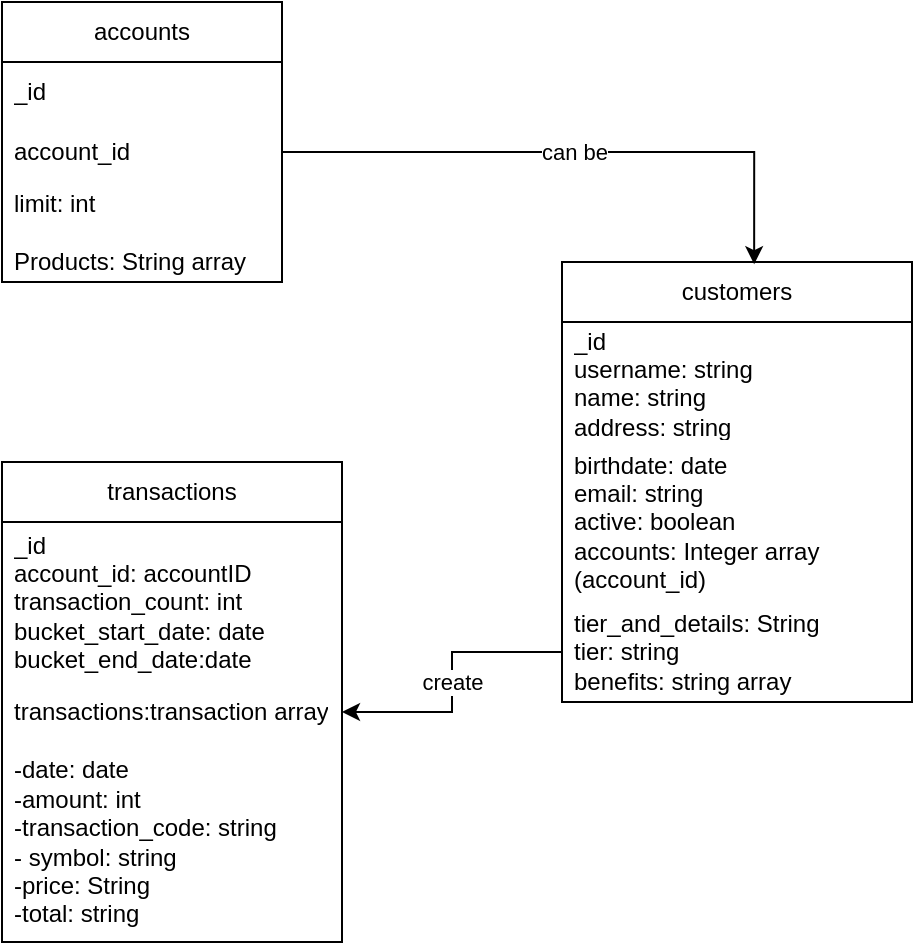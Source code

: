 <mxfile version="21.1.7" type="github">
  <diagram name="Page-1" id="JsBpz2cFHgaMmNJ-yMkI">
    <mxGraphModel dx="833" dy="786" grid="1" gridSize="10" guides="1" tooltips="1" connect="1" arrows="1" fold="1" page="1" pageScale="1" pageWidth="850" pageHeight="1100" math="0" shadow="0">
      <root>
        <mxCell id="0" />
        <mxCell id="1" parent="0" />
        <mxCell id="WnR44OZVttVRIEhPfZe7-2" value="customers" style="swimlane;fontStyle=0;childLayout=stackLayout;horizontal=1;startSize=30;horizontalStack=0;resizeParent=1;resizeParentMax=0;resizeLast=0;collapsible=1;marginBottom=0;whiteSpace=wrap;html=1;" vertex="1" parent="1">
          <mxGeometry x="410" y="420" width="175" height="220" as="geometry" />
        </mxCell>
        <mxCell id="WnR44OZVttVRIEhPfZe7-3" value="_id&lt;br&gt;username: string&lt;br&gt;name: string&lt;br&gt;address: string&lt;br&gt;&lt;br&gt;" style="text;strokeColor=none;fillColor=none;align=left;verticalAlign=middle;spacingLeft=4;spacingRight=4;overflow=hidden;points=[[0,0.5],[1,0.5]];portConstraint=eastwest;rotatable=0;whiteSpace=wrap;html=1;" vertex="1" parent="WnR44OZVttVRIEhPfZe7-2">
          <mxGeometry y="30" width="175" height="60" as="geometry" />
        </mxCell>
        <mxCell id="WnR44OZVttVRIEhPfZe7-4" value="birthdate: date&lt;br&gt;email: string&lt;br&gt;active: boolean&lt;br&gt;accounts: Integer array (account_id)" style="text;strokeColor=none;fillColor=none;align=left;verticalAlign=middle;spacingLeft=4;spacingRight=4;overflow=hidden;points=[[0,0.5],[1,0.5]];portConstraint=eastwest;rotatable=0;whiteSpace=wrap;html=1;" vertex="1" parent="WnR44OZVttVRIEhPfZe7-2">
          <mxGeometry y="90" width="175" height="80" as="geometry" />
        </mxCell>
        <mxCell id="WnR44OZVttVRIEhPfZe7-5" value="tier_and_details: String&lt;br&gt;tier: string&lt;br&gt;benefits: string array" style="text;strokeColor=none;fillColor=none;align=left;verticalAlign=middle;spacingLeft=4;spacingRight=4;overflow=hidden;points=[[0,0.5],[1,0.5]];portConstraint=eastwest;rotatable=0;whiteSpace=wrap;html=1;" vertex="1" parent="WnR44OZVttVRIEhPfZe7-2">
          <mxGeometry y="170" width="175" height="50" as="geometry" />
        </mxCell>
        <mxCell id="WnR44OZVttVRIEhPfZe7-6" value="accounts" style="swimlane;fontStyle=0;childLayout=stackLayout;horizontal=1;startSize=30;horizontalStack=0;resizeParent=1;resizeParentMax=0;resizeLast=0;collapsible=1;marginBottom=0;whiteSpace=wrap;html=1;" vertex="1" parent="1">
          <mxGeometry x="130" y="290" width="140" height="140" as="geometry" />
        </mxCell>
        <mxCell id="WnR44OZVttVRIEhPfZe7-7" value="_id" style="text;strokeColor=none;fillColor=none;align=left;verticalAlign=middle;spacingLeft=4;spacingRight=4;overflow=hidden;points=[[0,0.5],[1,0.5]];portConstraint=eastwest;rotatable=0;whiteSpace=wrap;html=1;" vertex="1" parent="WnR44OZVttVRIEhPfZe7-6">
          <mxGeometry y="30" width="140" height="30" as="geometry" />
        </mxCell>
        <mxCell id="WnR44OZVttVRIEhPfZe7-8" value="account_id" style="text;strokeColor=none;fillColor=none;align=left;verticalAlign=middle;spacingLeft=4;spacingRight=4;overflow=hidden;points=[[0,0.5],[1,0.5]];portConstraint=eastwest;rotatable=0;whiteSpace=wrap;html=1;" vertex="1" parent="WnR44OZVttVRIEhPfZe7-6">
          <mxGeometry y="60" width="140" height="30" as="geometry" />
        </mxCell>
        <mxCell id="WnR44OZVttVRIEhPfZe7-9" value="limit: int&lt;br&gt;&lt;br&gt;Products: String array" style="text;strokeColor=none;fillColor=none;align=left;verticalAlign=middle;spacingLeft=4;spacingRight=4;overflow=hidden;points=[[0,0.5],[1,0.5]];portConstraint=eastwest;rotatable=0;whiteSpace=wrap;html=1;" vertex="1" parent="WnR44OZVttVRIEhPfZe7-6">
          <mxGeometry y="90" width="140" height="50" as="geometry" />
        </mxCell>
        <mxCell id="WnR44OZVttVRIEhPfZe7-10" value="transactions" style="swimlane;fontStyle=0;childLayout=stackLayout;horizontal=1;startSize=30;horizontalStack=0;resizeParent=1;resizeParentMax=0;resizeLast=0;collapsible=1;marginBottom=0;whiteSpace=wrap;html=1;" vertex="1" parent="1">
          <mxGeometry x="130" y="520" width="170" height="240" as="geometry" />
        </mxCell>
        <mxCell id="WnR44OZVttVRIEhPfZe7-11" value="_id&lt;br&gt;account_id: accountID&lt;br&gt;transaction_count: int&lt;br&gt;bucket_start_date: date&lt;br&gt;bucket_end_date:date&lt;span style=&quot;white-space: pre;&quot;&gt;	&lt;/span&gt;" style="text;strokeColor=none;fillColor=none;align=left;verticalAlign=middle;spacingLeft=4;spacingRight=4;overflow=hidden;points=[[0,0.5],[1,0.5]];portConstraint=eastwest;rotatable=0;whiteSpace=wrap;html=1;" vertex="1" parent="WnR44OZVttVRIEhPfZe7-10">
          <mxGeometry y="30" width="170" height="80" as="geometry" />
        </mxCell>
        <mxCell id="WnR44OZVttVRIEhPfZe7-12" value="transactions:transaction array" style="text;strokeColor=none;fillColor=none;align=left;verticalAlign=middle;spacingLeft=4;spacingRight=4;overflow=hidden;points=[[0,0.5],[1,0.5]];portConstraint=eastwest;rotatable=0;whiteSpace=wrap;html=1;" vertex="1" parent="WnR44OZVttVRIEhPfZe7-10">
          <mxGeometry y="110" width="170" height="30" as="geometry" />
        </mxCell>
        <mxCell id="WnR44OZVttVRIEhPfZe7-13" value="-date: date&lt;br&gt;-amount: int&lt;br&gt;-transaction_code: string&lt;br&gt;- symbol: string&lt;br&gt;-price: String&lt;br&gt;-total: string" style="text;strokeColor=none;fillColor=none;align=left;verticalAlign=middle;spacingLeft=4;spacingRight=4;overflow=hidden;points=[[0,0.5],[1,0.5]];portConstraint=eastwest;rotatable=0;whiteSpace=wrap;html=1;" vertex="1" parent="WnR44OZVttVRIEhPfZe7-10">
          <mxGeometry y="140" width="170" height="100" as="geometry" />
        </mxCell>
        <mxCell id="WnR44OZVttVRIEhPfZe7-16" value="can be" style="edgeStyle=orthogonalEdgeStyle;rounded=0;orthogonalLoop=1;jettySize=auto;html=1;entryX=0.549;entryY=0.005;entryDx=0;entryDy=0;entryPerimeter=0;" edge="1" parent="1" source="WnR44OZVttVRIEhPfZe7-8" target="WnR44OZVttVRIEhPfZe7-2">
          <mxGeometry relative="1" as="geometry" />
        </mxCell>
        <mxCell id="WnR44OZVttVRIEhPfZe7-17" value="create" style="edgeStyle=orthogonalEdgeStyle;rounded=0;orthogonalLoop=1;jettySize=auto;html=1;entryX=1;entryY=0.5;entryDx=0;entryDy=0;" edge="1" parent="1" source="WnR44OZVttVRIEhPfZe7-5" target="WnR44OZVttVRIEhPfZe7-12">
          <mxGeometry relative="1" as="geometry" />
        </mxCell>
      </root>
    </mxGraphModel>
  </diagram>
</mxfile>
